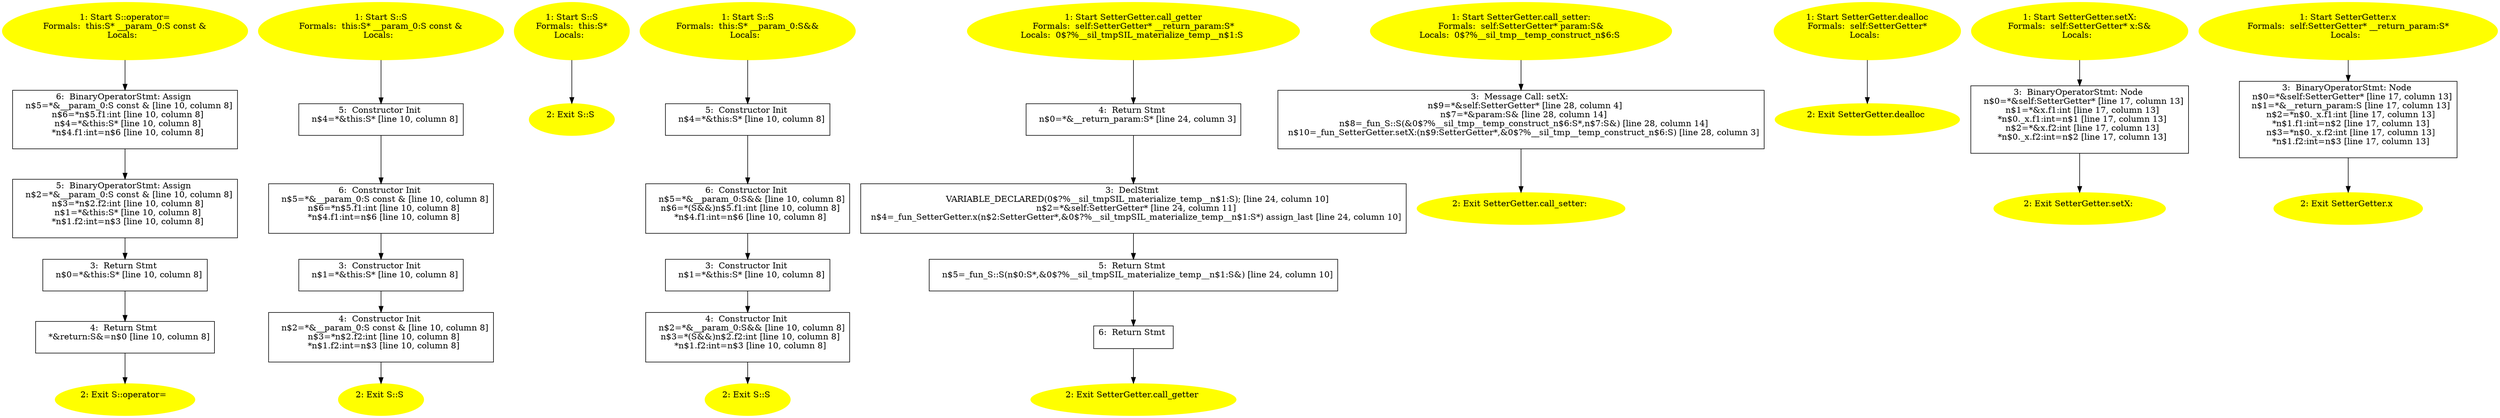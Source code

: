 /* @generated */
digraph cfg {
"operator=#S#(3477848177201612496).2d781ea47698b14a_1" [label="1: Start S::operator=\nFormals:  this:S* __param_0:S const &\nLocals:  \n  " color=yellow style=filled]
	

	 "operator=#S#(3477848177201612496).2d781ea47698b14a_1" -> "operator=#S#(3477848177201612496).2d781ea47698b14a_6" ;
"operator=#S#(3477848177201612496).2d781ea47698b14a_2" [label="2: Exit S::operator= \n  " color=yellow style=filled]
	

"operator=#S#(3477848177201612496).2d781ea47698b14a_3" [label="3:  Return Stmt \n   n$0=*&this:S* [line 10, column 8]\n " shape="box"]
	

	 "operator=#S#(3477848177201612496).2d781ea47698b14a_3" -> "operator=#S#(3477848177201612496).2d781ea47698b14a_4" ;
"operator=#S#(3477848177201612496).2d781ea47698b14a_4" [label="4:  Return Stmt \n   *&return:S&=n$0 [line 10, column 8]\n " shape="box"]
	

	 "operator=#S#(3477848177201612496).2d781ea47698b14a_4" -> "operator=#S#(3477848177201612496).2d781ea47698b14a_2" ;
"operator=#S#(3477848177201612496).2d781ea47698b14a_5" [label="5:  BinaryOperatorStmt: Assign \n   n$2=*&__param_0:S const & [line 10, column 8]\n  n$3=*n$2.f2:int [line 10, column 8]\n  n$1=*&this:S* [line 10, column 8]\n  *n$1.f2:int=n$3 [line 10, column 8]\n " shape="box"]
	

	 "operator=#S#(3477848177201612496).2d781ea47698b14a_5" -> "operator=#S#(3477848177201612496).2d781ea47698b14a_3" ;
"operator=#S#(3477848177201612496).2d781ea47698b14a_6" [label="6:  BinaryOperatorStmt: Assign \n   n$5=*&__param_0:S const & [line 10, column 8]\n  n$6=*n$5.f1:int [line 10, column 8]\n  n$4=*&this:S* [line 10, column 8]\n  *n$4.f1:int=n$6 [line 10, column 8]\n " shape="box"]
	

	 "operator=#S#(3477848177201612496).2d781ea47698b14a_6" -> "operator=#S#(3477848177201612496).2d781ea47698b14a_5" ;
"S#S#{1652559256541304523}.6448bcbd68f1a616_1" [label="1: Start S::S\nFormals:  this:S* __param_0:S const &\nLocals:  \n  " color=yellow style=filled]
	

	 "S#S#{1652559256541304523}.6448bcbd68f1a616_1" -> "S#S#{1652559256541304523}.6448bcbd68f1a616_5" ;
"S#S#{1652559256541304523}.6448bcbd68f1a616_2" [label="2: Exit S::S \n  " color=yellow style=filled]
	

"S#S#{1652559256541304523}.6448bcbd68f1a616_3" [label="3:  Constructor Init \n   n$1=*&this:S* [line 10, column 8]\n " shape="box"]
	

	 "S#S#{1652559256541304523}.6448bcbd68f1a616_3" -> "S#S#{1652559256541304523}.6448bcbd68f1a616_4" ;
"S#S#{1652559256541304523}.6448bcbd68f1a616_4" [label="4:  Constructor Init \n   n$2=*&__param_0:S const & [line 10, column 8]\n  n$3=*n$2.f2:int [line 10, column 8]\n  *n$1.f2:int=n$3 [line 10, column 8]\n " shape="box"]
	

	 "S#S#{1652559256541304523}.6448bcbd68f1a616_4" -> "S#S#{1652559256541304523}.6448bcbd68f1a616_2" ;
"S#S#{1652559256541304523}.6448bcbd68f1a616_5" [label="5:  Constructor Init \n   n$4=*&this:S* [line 10, column 8]\n " shape="box"]
	

	 "S#S#{1652559256541304523}.6448bcbd68f1a616_5" -> "S#S#{1652559256541304523}.6448bcbd68f1a616_6" ;
"S#S#{1652559256541304523}.6448bcbd68f1a616_6" [label="6:  Constructor Init \n   n$5=*&__param_0:S const & [line 10, column 8]\n  n$6=*n$5.f1:int [line 10, column 8]\n  *n$4.f1:int=n$6 [line 10, column 8]\n " shape="box"]
	

	 "S#S#{1652559256541304523}.6448bcbd68f1a616_6" -> "S#S#{1652559256541304523}.6448bcbd68f1a616_3" ;
"S#S#{18026356147569087964}.64ac656e384a7135_1" [label="1: Start S::S\nFormals:  this:S*\nLocals:  \n  " color=yellow style=filled]
	

	 "S#S#{18026356147569087964}.64ac656e384a7135_1" -> "S#S#{18026356147569087964}.64ac656e384a7135_2" ;
"S#S#{18026356147569087964}.64ac656e384a7135_2" [label="2: Exit S::S \n  " color=yellow style=filled]
	

"S#S#{7538395480010452745}.c4d1718af09f255f_1" [label="1: Start S::S\nFormals:  this:S* __param_0:S&&\nLocals:  \n  " color=yellow style=filled]
	

	 "S#S#{7538395480010452745}.c4d1718af09f255f_1" -> "S#S#{7538395480010452745}.c4d1718af09f255f_5" ;
"S#S#{7538395480010452745}.c4d1718af09f255f_2" [label="2: Exit S::S \n  " color=yellow style=filled]
	

"S#S#{7538395480010452745}.c4d1718af09f255f_3" [label="3:  Constructor Init \n   n$1=*&this:S* [line 10, column 8]\n " shape="box"]
	

	 "S#S#{7538395480010452745}.c4d1718af09f255f_3" -> "S#S#{7538395480010452745}.c4d1718af09f255f_4" ;
"S#S#{7538395480010452745}.c4d1718af09f255f_4" [label="4:  Constructor Init \n   n$2=*&__param_0:S&& [line 10, column 8]\n  n$3=*(S&&)n$2.f2:int [line 10, column 8]\n  *n$1.f2:int=n$3 [line 10, column 8]\n " shape="box"]
	

	 "S#S#{7538395480010452745}.c4d1718af09f255f_4" -> "S#S#{7538395480010452745}.c4d1718af09f255f_2" ;
"S#S#{7538395480010452745}.c4d1718af09f255f_5" [label="5:  Constructor Init \n   n$4=*&this:S* [line 10, column 8]\n " shape="box"]
	

	 "S#S#{7538395480010452745}.c4d1718af09f255f_5" -> "S#S#{7538395480010452745}.c4d1718af09f255f_6" ;
"S#S#{7538395480010452745}.c4d1718af09f255f_6" [label="6:  Constructor Init \n   n$5=*&__param_0:S&& [line 10, column 8]\n  n$6=*(S&&)n$5.f1:int [line 10, column 8]\n  *n$4.f1:int=n$6 [line 10, column 8]\n " shape="box"]
	

	 "S#S#{7538395480010452745}.c4d1718af09f255f_6" -> "S#S#{7538395480010452745}.c4d1718af09f255f_3" ;
"call_getter#SetterGetter(class S).17a118dd0c0e1a24_1" [label="1: Start SetterGetter.call_getter\nFormals:  self:SetterGetter* __return_param:S*\nLocals:  0$?%__sil_tmpSIL_materialize_temp__n$1:S \n  " color=yellow style=filled]
	

	 "call_getter#SetterGetter(class S).17a118dd0c0e1a24_1" -> "call_getter#SetterGetter(class S).17a118dd0c0e1a24_4" ;
"call_getter#SetterGetter(class S).17a118dd0c0e1a24_2" [label="2: Exit SetterGetter.call_getter \n  " color=yellow style=filled]
	

"call_getter#SetterGetter(class S).17a118dd0c0e1a24_3" [label="3:  DeclStmt \n   VARIABLE_DECLARED(0$?%__sil_tmpSIL_materialize_temp__n$1:S); [line 24, column 10]\n  n$2=*&self:SetterGetter* [line 24, column 11]\n  n$4=_fun_SetterGetter.x(n$2:SetterGetter*,&0$?%__sil_tmpSIL_materialize_temp__n$1:S*) assign_last [line 24, column 10]\n " shape="box"]
	

	 "call_getter#SetterGetter(class S).17a118dd0c0e1a24_3" -> "call_getter#SetterGetter(class S).17a118dd0c0e1a24_5" ;
"call_getter#SetterGetter(class S).17a118dd0c0e1a24_4" [label="4:  Return Stmt \n   n$0=*&__return_param:S* [line 24, column 3]\n " shape="box"]
	

	 "call_getter#SetterGetter(class S).17a118dd0c0e1a24_4" -> "call_getter#SetterGetter(class S).17a118dd0c0e1a24_3" ;
"call_getter#SetterGetter(class S).17a118dd0c0e1a24_5" [label="5:  Return Stmt \n   n$5=_fun_S::S(n$0:S*,&0$?%__sil_tmpSIL_materialize_temp__n$1:S&) [line 24, column 10]\n " shape="box"]
	

	 "call_getter#SetterGetter(class S).17a118dd0c0e1a24_5" -> "call_getter#SetterGetter(class S).17a118dd0c0e1a24_6" ;
"call_getter#SetterGetter(class S).17a118dd0c0e1a24_6" [label="6:  Return Stmt \n  " shape="box"]
	

	 "call_getter#SetterGetter(class S).17a118dd0c0e1a24_6" -> "call_getter#SetterGetter(class S).17a118dd0c0e1a24_2" ;
"call_setter:#SetterGetter#[instan.22ee96b9004649f7_1" [label="1: Start SetterGetter.call_setter:\nFormals:  self:SetterGetter* param:S&\nLocals:  0$?%__sil_tmp__temp_construct_n$6:S \n  " color=yellow style=filled]
	

	 "call_setter:#SetterGetter#[instan.22ee96b9004649f7_1" -> "call_setter:#SetterGetter#[instan.22ee96b9004649f7_3" ;
"call_setter:#SetterGetter#[instan.22ee96b9004649f7_2" [label="2: Exit SetterGetter.call_setter: \n  " color=yellow style=filled]
	

"call_setter:#SetterGetter#[instan.22ee96b9004649f7_3" [label="3:  Message Call: setX: \n   n$9=*&self:SetterGetter* [line 28, column 4]\n  n$7=*&param:S& [line 28, column 14]\n  n$8=_fun_S::S(&0$?%__sil_tmp__temp_construct_n$6:S*,n$7:S&) [line 28, column 14]\n  n$10=_fun_SetterGetter.setX:(n$9:SetterGetter*,&0$?%__sil_tmp__temp_construct_n$6:S) [line 28, column 3]\n " shape="box"]
	

	 "call_setter:#SetterGetter#[instan.22ee96b9004649f7_3" -> "call_setter:#SetterGetter#[instan.22ee96b9004649f7_2" ;
"dealloc#SetterGetter#[instance].07db00ddc1cf9208_1" [label="1: Start SetterGetter.dealloc\nFormals:  self:SetterGetter*\nLocals:  \n  " color=yellow style=filled]
	

	 "dealloc#SetterGetter#[instance].07db00ddc1cf9208_1" -> "dealloc#SetterGetter#[instance].07db00ddc1cf9208_2" ;
"dealloc#SetterGetter#[instance].07db00ddc1cf9208_2" [label="2: Exit SetterGetter.dealloc \n  " color=yellow style=filled]
	

"setX:#SetterGetter#[instance].cae3c31cf05adb53_1" [label="1: Start SetterGetter.setX:\nFormals:  self:SetterGetter* x:S&\nLocals:  \n  " color=yellow style=filled]
	

	 "setX:#SetterGetter#[instance].cae3c31cf05adb53_1" -> "setX:#SetterGetter#[instance].cae3c31cf05adb53_3" ;
"setX:#SetterGetter#[instance].cae3c31cf05adb53_2" [label="2: Exit SetterGetter.setX: \n  " color=yellow style=filled]
	

"setX:#SetterGetter#[instance].cae3c31cf05adb53_3" [label="3:  BinaryOperatorStmt: Node \n   n$0=*&self:SetterGetter* [line 17, column 13]\n  n$1=*&x.f1:int [line 17, column 13]\n  *n$0._x.f1:int=n$1 [line 17, column 13]\n  n$2=*&x.f2:int [line 17, column 13]\n  *n$0._x.f2:int=n$2 [line 17, column 13]\n " shape="box"]
	

	 "setX:#SetterGetter#[instance].cae3c31cf05adb53_3" -> "setX:#SetterGetter#[instance].cae3c31cf05adb53_2" ;
"x#SetterGetter(class S)#[instance.80170f1d8ec8c763_1" [label="1: Start SetterGetter.x\nFormals:  self:SetterGetter* __return_param:S*\nLocals:  \n  " color=yellow style=filled]
	

	 "x#SetterGetter(class S)#[instance.80170f1d8ec8c763_1" -> "x#SetterGetter(class S)#[instance.80170f1d8ec8c763_3" ;
"x#SetterGetter(class S)#[instance.80170f1d8ec8c763_2" [label="2: Exit SetterGetter.x \n  " color=yellow style=filled]
	

"x#SetterGetter(class S)#[instance.80170f1d8ec8c763_3" [label="3:  BinaryOperatorStmt: Node \n   n$0=*&self:SetterGetter* [line 17, column 13]\n  n$1=*&__return_param:S [line 17, column 13]\n  n$2=*n$0._x.f1:int [line 17, column 13]\n  *n$1.f1:int=n$2 [line 17, column 13]\n  n$3=*n$0._x.f2:int [line 17, column 13]\n  *n$1.f2:int=n$3 [line 17, column 13]\n " shape="box"]
	

	 "x#SetterGetter(class S)#[instance.80170f1d8ec8c763_3" -> "x#SetterGetter(class S)#[instance.80170f1d8ec8c763_2" ;
}
